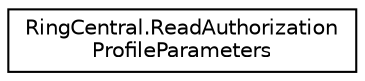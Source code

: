 digraph "Graphical Class Hierarchy"
{
 // LATEX_PDF_SIZE
  edge [fontname="Helvetica",fontsize="10",labelfontname="Helvetica",labelfontsize="10"];
  node [fontname="Helvetica",fontsize="10",shape=record];
  rankdir="LR";
  Node0 [label="RingCentral.ReadAuthorization\lProfileParameters",height=0.2,width=0.4,color="black", fillcolor="white", style="filled",URL="$classRingCentral_1_1ReadAuthorizationProfileParameters.html",tooltip="Query parameters for operation readAuthorizationProfile"];
}
